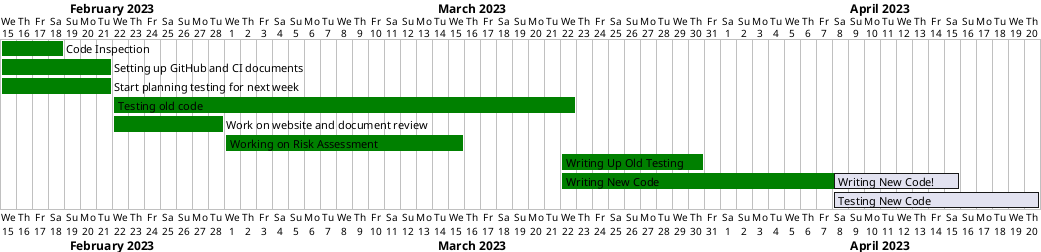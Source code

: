 @startgantt

Project starts 2023-2-15

[Code Inspection] starts 2023-2-15 and lasts 4 days and is colored in green
[Setting up GitHub and CI documents] starts 2023-2-15 and lasts 7 days and is colored in green
[Start planning testing for next week] starts 2023-2-15 and lasts 7 days and is colored in green

[Testing old code] starts 2023-2-22 and ends 2023-3-22 and is colored in green
[Work on website and document review] starts 2023-2-22 and lasts 7 days and is colored in green

[Working on Risk Assessment] starts 2023-2-29 and ends 2023-3-15 and is colored in green

[Writing Up Old Testing] starts 2023-3-22 and ends 2023-3-30 and is colored in green

[Writing New Code] starts 2023-3-22  and ends 2023-4-8 and is colored in green

[Writing New Code!] starts 2023-4-8 and ends 2023-4-15 and displays on same row as [Writing New Code]

[Testing New Code] starts 2023-4-8 and ends 2023-4-20
@endgantt